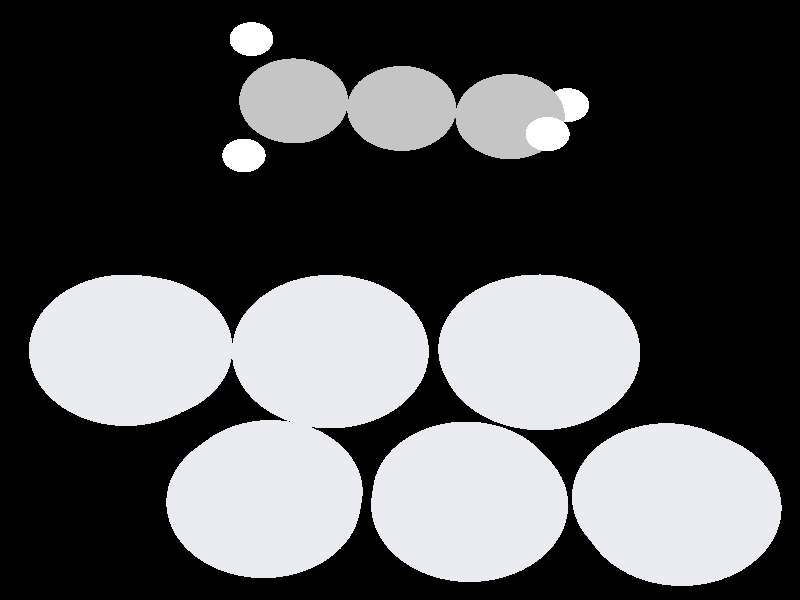 #include "colors.inc"
#include "finish.inc"

global_settings {assumed_gamma 1 max_trace_level 6}
background {color White transmit 1.0}
camera {perspective
  right -9.29*x up 8.94*y
  direction 100.00*z
  location <0,0,100.00> look_at <0,0,0>}


light_source {<  2.00,   3.00,  40.00> color White
  area_light <0.70, 0, 0>, <0, 0.70, 0>, 3, 3
  adaptive 1 jitter}
// no fog
#declare simple = finish {phong 0.7}
#declare pale = finish {ambient 0.5 diffuse 0.85 roughness 0.001 specular 0.200 }
#declare intermediate = finish {ambient 0.3 diffuse 0.6 specular 0.1 roughness 0.04}
#declare vmd = finish {ambient 0.0 diffuse 0.65 phong 0.1 phong_size 40.0 specular 0.5 }
#declare jmol = finish {ambient 0.2 diffuse 0.6 specular 1 roughness 0.001 metallic}
#declare ase2 = finish {ambient 0.05 brilliance 3 diffuse 0.6 metallic specular 0.7 roughness 0.04 reflection 0.15}
#declare ase3 = finish {ambient 0.15 brilliance 2 diffuse 0.6 metallic specular 1.0 roughness 0.001 reflection 0.0}
#declare glass = finish {ambient 0.05 diffuse 0.3 specular 1.0 roughness 0.001}
#declare glass2 = finish {ambient 0.01 diffuse 0.3 specular 1.0 reflection 0.25 roughness 0.001}
#declare Rcell = 0.050;
#declare Rbond = 0.100;

#macro atom(LOC, R, COL, TRANS, FIN)
  sphere{LOC, R texture{pigment{color COL transmit TRANS} finish{FIN}}}
#end
#macro constrain(LOC, R, COL, TRANS FIN)
union{torus{R, Rcell rotate 45*z texture{pigment{color COL transmit TRANS} finish{FIN}}}
     torus{R, Rcell rotate -45*z texture{pigment{color COL transmit TRANS} finish{FIN}}}
     translate LOC}
#end

// no cell vertices
atom(< -1.63,  -3.10,  -8.48>, 1.16, rgb <0.82, 0.82, 0.88>, 0.0, ase3) // #0
atom(< -1.63,  -3.10,  -5.66>, 1.16, rgb <0.82, 0.82, 0.88>, 0.0, ase3) // #1
atom(< -1.63,  -3.10,  -2.83>, 1.16, rgb <0.82, 0.82, 0.88>, 0.0, ase3) // #2
atom(<  0.82,  -3.10,  -7.07>, 1.16, rgb <0.82, 0.82, 0.88>, 0.0, ase3) // #3
atom(<  0.82,  -3.10,  -4.24>, 1.16, rgb <0.82, 0.82, 0.88>, 0.0, ase3) // #4
atom(<  0.82,  -3.10,  -1.41>, 1.16, rgb <0.82, 0.82, 0.88>, 0.0, ase3) // #5
atom(<  3.27,  -3.10,  -5.66>, 1.16, rgb <0.82, 0.82, 0.88>, 0.0, ase3) // #6
atom(<  3.27,  -3.10,  -2.83>, 1.16, rgb <0.82, 0.82, 0.88>, 0.0, ase3) // #7
atom(<  3.27,  -3.10,   0.00>, 1.16, rgb <0.82, 0.82, 0.88>, 0.0, ase3) // #8
atom(< -3.27,  -0.78,  -8.49>, 1.16, rgb <0.82, 0.82, 0.88>, 0.0, ase3) // #9
atom(< -3.27,  -0.77,  -5.66>, 1.16, rgb <0.82, 0.82, 0.88>, 0.0, ase3) // #10
atom(< -3.27,  -0.77,  -2.83>, 1.16, rgb <0.82, 0.82, 0.88>, 0.0, ase3) // #11
atom(< -0.82,  -0.77,  -7.07>, 1.16, rgb <0.82, 0.82, 0.88>, 0.0, ase3) // #12
atom(< -0.82,  -0.78,  -4.25>, 1.16, rgb <0.82, 0.82, 0.88>, 0.0, ase3) // #13
atom(< -0.82,  -0.78,  -1.41>, 1.16, rgb <0.82, 0.82, 0.88>, 0.0, ase3) // #14
atom(<  1.63,  -0.77,  -5.66>, 1.16, rgb <0.82, 0.82, 0.88>, 0.0, ase3) // #15
atom(<  1.63,  -0.77,  -2.83>, 1.16, rgb <0.82, 0.82, 0.88>, 0.0, ase3) // #16
atom(<  1.63,  -0.78,  -0.00>, 1.16, rgb <0.82, 0.82, 0.88>, 0.0, ase3) // #17
atom(< -1.27,   3.05,  -2.82>, 0.65, rgb <0.56, 0.56, 0.56>, 0.0, ase3) // #18
atom(<  0.02,   2.93,  -2.65>, 0.65, rgb <0.56, 0.56, 0.56>, 0.0, ase3) // #19
atom(<  1.31,   2.80,  -2.49>, 0.65, rgb <0.56, 0.56, 0.56>, 0.0, ase3) // #20
atom(< -1.87,   2.22,  -3.16>, 0.26, rgb <1.00, 1.00, 1.00>, 0.0, ase3) // #21
atom(< -1.77,   3.99,  -2.63>, 0.26, rgb <1.00, 1.00, 1.00>, 0.0, ase3) // #22
atom(<  1.74,   2.51,  -1.53>, 0.26, rgb <1.00, 1.00, 1.00>, 0.0, ase3) // #23
atom(<  2.01,   3.00,  -3.30>, 0.26, rgb <1.00, 1.00, 1.00>, 0.0, ase3) // #24

// no constraints
